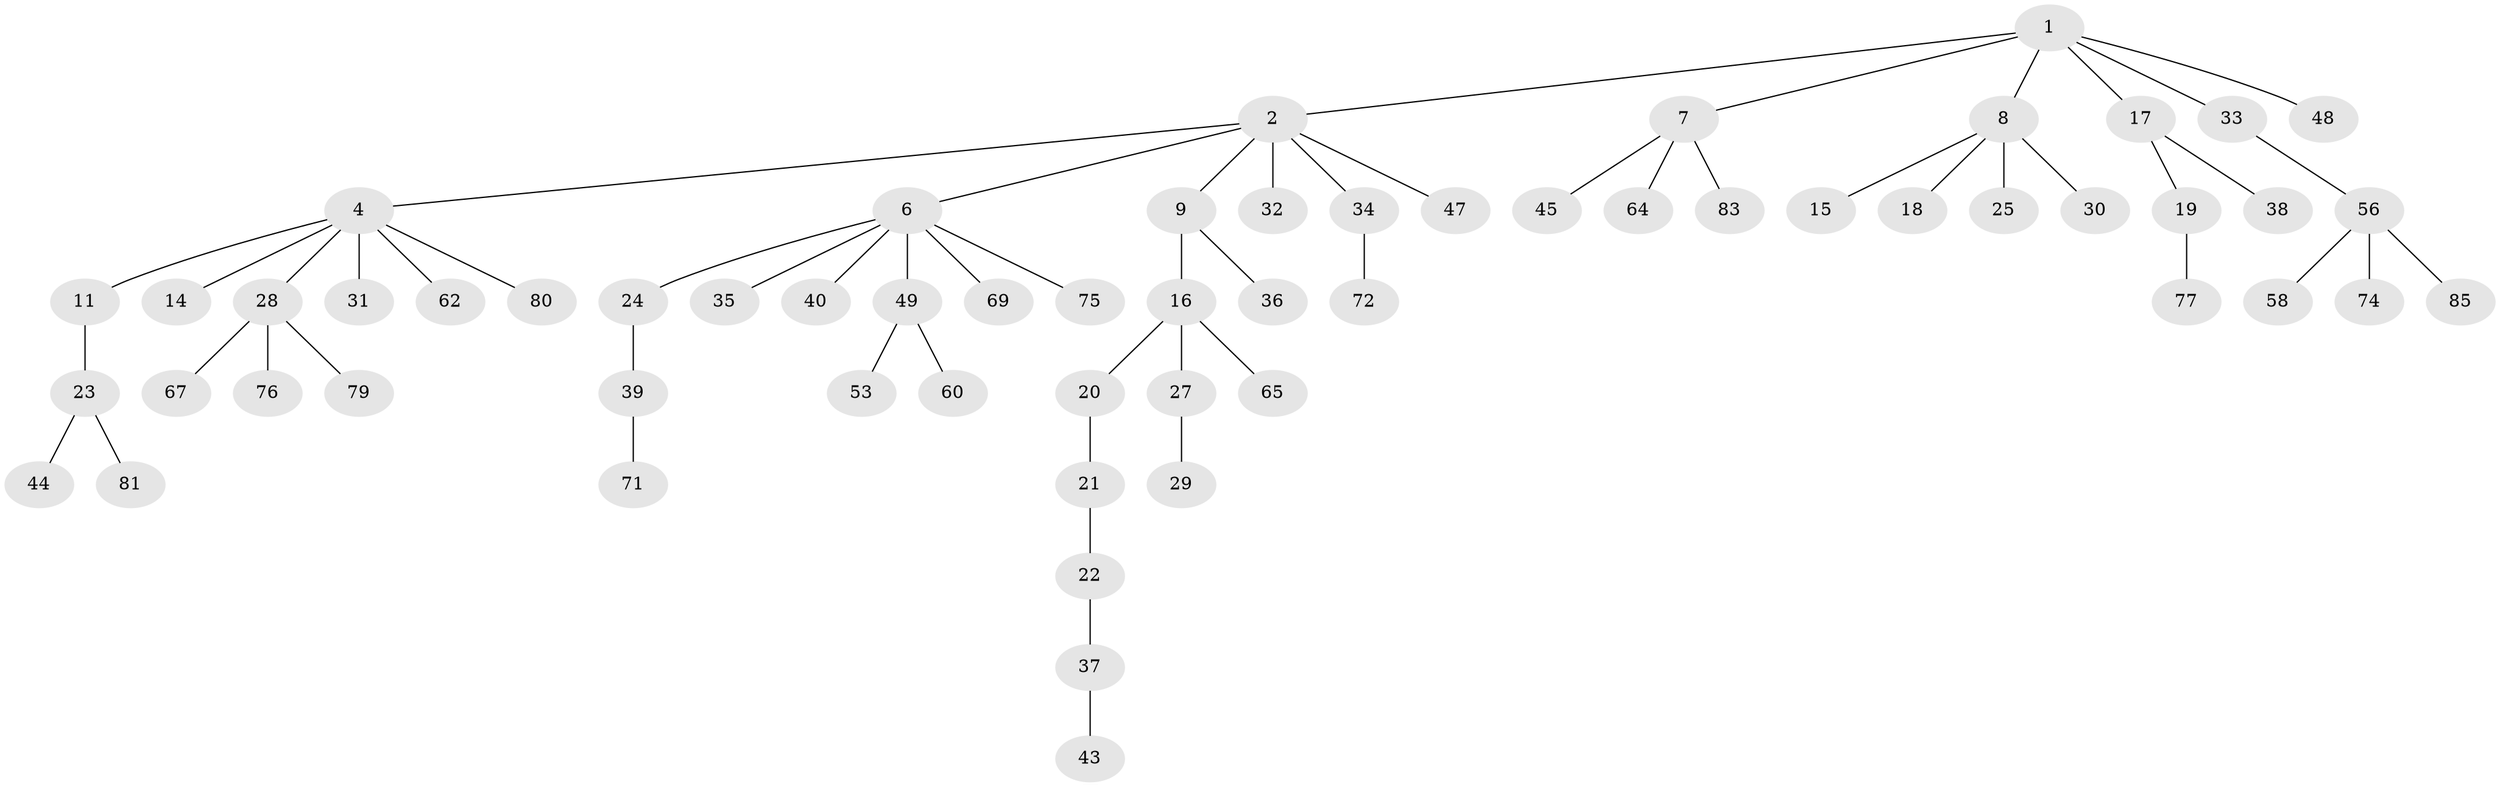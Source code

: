 // Generated by graph-tools (version 1.1) at 2025/52/02/27/25 19:52:13]
// undirected, 60 vertices, 59 edges
graph export_dot {
graph [start="1"]
  node [color=gray90,style=filled];
  1 [super="+5"];
  2 [super="+3"];
  4 [super="+13"];
  6 [super="+10"];
  7 [super="+68"];
  8 [super="+12"];
  9 [super="+26"];
  11;
  14;
  15 [super="+55"];
  16 [super="+70"];
  17 [super="+73"];
  18;
  19 [super="+52"];
  20;
  21 [super="+59"];
  22 [super="+84"];
  23 [super="+61"];
  24;
  25 [super="+63"];
  27 [super="+42"];
  28 [super="+66"];
  29;
  30;
  31;
  32 [super="+50"];
  33;
  34 [super="+54"];
  35;
  36;
  37 [super="+46"];
  38 [super="+41"];
  39 [super="+78"];
  40;
  43;
  44;
  45 [super="+82"];
  47;
  48;
  49 [super="+51"];
  53;
  56 [super="+57"];
  58;
  60;
  62;
  64;
  65;
  67;
  69;
  71;
  72;
  74;
  75;
  76;
  77;
  79;
  80;
  81;
  83;
  85;
  1 -- 2;
  1 -- 33;
  1 -- 48;
  1 -- 8;
  1 -- 17;
  1 -- 7;
  2 -- 4;
  2 -- 32;
  2 -- 34;
  2 -- 6;
  2 -- 9;
  2 -- 47;
  4 -- 11;
  4 -- 14;
  4 -- 28;
  4 -- 80;
  4 -- 62;
  4 -- 31;
  6 -- 24;
  6 -- 35;
  6 -- 40;
  6 -- 69;
  6 -- 75;
  6 -- 49;
  7 -- 45;
  7 -- 64;
  7 -- 83;
  8 -- 25;
  8 -- 30;
  8 -- 18;
  8 -- 15;
  9 -- 16;
  9 -- 36;
  11 -- 23;
  16 -- 20;
  16 -- 27;
  16 -- 65;
  17 -- 19;
  17 -- 38;
  19 -- 77;
  20 -- 21;
  21 -- 22;
  22 -- 37;
  23 -- 44;
  23 -- 81;
  24 -- 39;
  27 -- 29;
  28 -- 79;
  28 -- 67;
  28 -- 76;
  33 -- 56;
  34 -- 72;
  37 -- 43;
  39 -- 71;
  49 -- 60;
  49 -- 53;
  56 -- 58;
  56 -- 74;
  56 -- 85;
}
